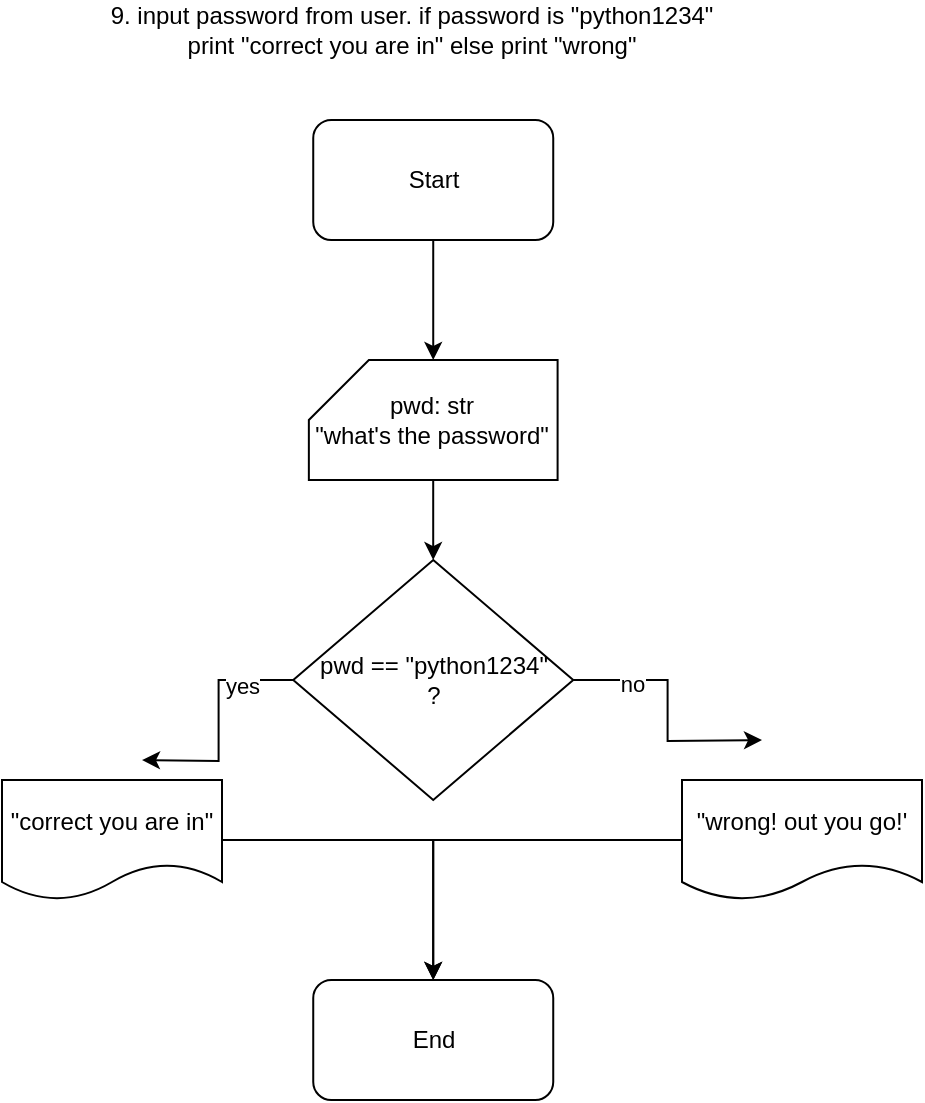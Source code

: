 <mxfile version="24.6.4" type="device">
  <diagram name="Page-1" id="zCJOOwEvWnlqeo-MKQPp">
    <mxGraphModel dx="1674" dy="772" grid="1" gridSize="10" guides="1" tooltips="1" connect="1" arrows="1" fold="1" page="1" pageScale="1" pageWidth="850" pageHeight="1100" math="0" shadow="0">
      <root>
        <mxCell id="0" />
        <mxCell id="1" parent="0" />
        <mxCell id="24lvV09j2VHUAjs1KWGv-1" value="Start" style="rounded=1;whiteSpace=wrap;html=1;" parent="1" vertex="1">
          <mxGeometry x="215.62" y="90" width="120" height="60" as="geometry" />
        </mxCell>
        <mxCell id="24lvV09j2VHUAjs1KWGv-2" value="End" style="rounded=1;whiteSpace=wrap;html=1;" parent="1" vertex="1">
          <mxGeometry x="215.62" y="520" width="120" height="60" as="geometry" />
        </mxCell>
        <mxCell id="24lvV09j2VHUAjs1KWGv-7" value="9. input password from user. if password is &quot;python1234&quot; &lt;br&gt;print &quot;correct you are in&quot; else print &quot;wrong&quot;" style="text;html=1;align=center;verticalAlign=middle;whiteSpace=wrap;rounded=0;" parent="1" vertex="1">
          <mxGeometry x="70" y="30" width="390" height="30" as="geometry" />
        </mxCell>
        <mxCell id="2i2Ug3EKJSbQpZiKw1Ly-1" value="" style="edgeStyle=orthogonalEdgeStyle;rounded=0;orthogonalLoop=1;jettySize=auto;html=1;entryX=0.5;entryY=0;entryDx=0;entryDy=0;" parent="1" source="24lvV09j2VHUAjs1KWGv-1" target="24lvV09j2VHUAjs1KWGv-24" edge="1">
          <mxGeometry relative="1" as="geometry">
            <mxPoint x="274.37" y="150" as="sourcePoint" />
            <mxPoint x="274.37" y="550" as="targetPoint" />
          </mxGeometry>
        </mxCell>
        <mxCell id="qp22Ti-q-wzSMl1_3iVj-8" value="" style="edgeStyle=orthogonalEdgeStyle;rounded=0;orthogonalLoop=1;jettySize=auto;html=1;" edge="1" parent="1" source="24lvV09j2VHUAjs1KWGv-24" target="qp22Ti-q-wzSMl1_3iVj-1">
          <mxGeometry relative="1" as="geometry" />
        </mxCell>
        <mxCell id="24lvV09j2VHUAjs1KWGv-24" value="pwd: str&lt;div&gt;&quot;what&#39;s the password&quot;&lt;/div&gt;" style="shape=card;whiteSpace=wrap;html=1;" parent="1" vertex="1">
          <mxGeometry x="213.43" y="210" width="124.37" height="60" as="geometry" />
        </mxCell>
        <mxCell id="qp22Ti-q-wzSMl1_3iVj-2" style="edgeStyle=orthogonalEdgeStyle;rounded=0;orthogonalLoop=1;jettySize=auto;html=1;" edge="1" parent="1" source="qp22Ti-q-wzSMl1_3iVj-1">
          <mxGeometry relative="1" as="geometry">
            <mxPoint x="130" y="410" as="targetPoint" />
          </mxGeometry>
        </mxCell>
        <mxCell id="qp22Ti-q-wzSMl1_3iVj-9" value="yes" style="edgeLabel;html=1;align=center;verticalAlign=middle;resizable=0;points=[];" vertex="1" connectable="0" parent="qp22Ti-q-wzSMl1_3iVj-2">
          <mxGeometry x="-0.556" y="3" relative="1" as="geometry">
            <mxPoint as="offset" />
          </mxGeometry>
        </mxCell>
        <mxCell id="qp22Ti-q-wzSMl1_3iVj-3" style="edgeStyle=orthogonalEdgeStyle;rounded=0;orthogonalLoop=1;jettySize=auto;html=1;" edge="1" parent="1" source="qp22Ti-q-wzSMl1_3iVj-1">
          <mxGeometry relative="1" as="geometry">
            <mxPoint x="440" y="400" as="targetPoint" />
          </mxGeometry>
        </mxCell>
        <mxCell id="qp22Ti-q-wzSMl1_3iVj-10" value="no" style="edgeLabel;html=1;align=center;verticalAlign=middle;resizable=0;points=[];" vertex="1" connectable="0" parent="qp22Ti-q-wzSMl1_3iVj-3">
          <mxGeometry x="-0.538" y="-2" relative="1" as="geometry">
            <mxPoint as="offset" />
          </mxGeometry>
        </mxCell>
        <mxCell id="qp22Ti-q-wzSMl1_3iVj-1" value="pwd == &quot;python1234&quot;&lt;div&gt;?&lt;/div&gt;" style="rhombus;whiteSpace=wrap;html=1;" vertex="1" parent="1">
          <mxGeometry x="205.62" y="310" width="140" height="120" as="geometry" />
        </mxCell>
        <mxCell id="qp22Ti-q-wzSMl1_3iVj-6" style="edgeStyle=orthogonalEdgeStyle;rounded=0;orthogonalLoop=1;jettySize=auto;html=1;" edge="1" parent="1" source="qp22Ti-q-wzSMl1_3iVj-4" target="24lvV09j2VHUAjs1KWGv-2">
          <mxGeometry relative="1" as="geometry" />
        </mxCell>
        <mxCell id="qp22Ti-q-wzSMl1_3iVj-4" value="&quot;correct you are in&quot;" style="shape=document;whiteSpace=wrap;html=1;boundedLbl=1;" vertex="1" parent="1">
          <mxGeometry x="60" y="420" width="110" height="60" as="geometry" />
        </mxCell>
        <mxCell id="qp22Ti-q-wzSMl1_3iVj-7" style="edgeStyle=orthogonalEdgeStyle;rounded=0;orthogonalLoop=1;jettySize=auto;html=1;entryX=0.5;entryY=0;entryDx=0;entryDy=0;" edge="1" parent="1" source="qp22Ti-q-wzSMl1_3iVj-5" target="24lvV09j2VHUAjs1KWGv-2">
          <mxGeometry relative="1" as="geometry" />
        </mxCell>
        <mxCell id="qp22Ti-q-wzSMl1_3iVj-5" value="&quot;wrong! out you go!&#39;" style="shape=document;whiteSpace=wrap;html=1;boundedLbl=1;" vertex="1" parent="1">
          <mxGeometry x="400" y="420" width="120" height="60" as="geometry" />
        </mxCell>
      </root>
    </mxGraphModel>
  </diagram>
</mxfile>
